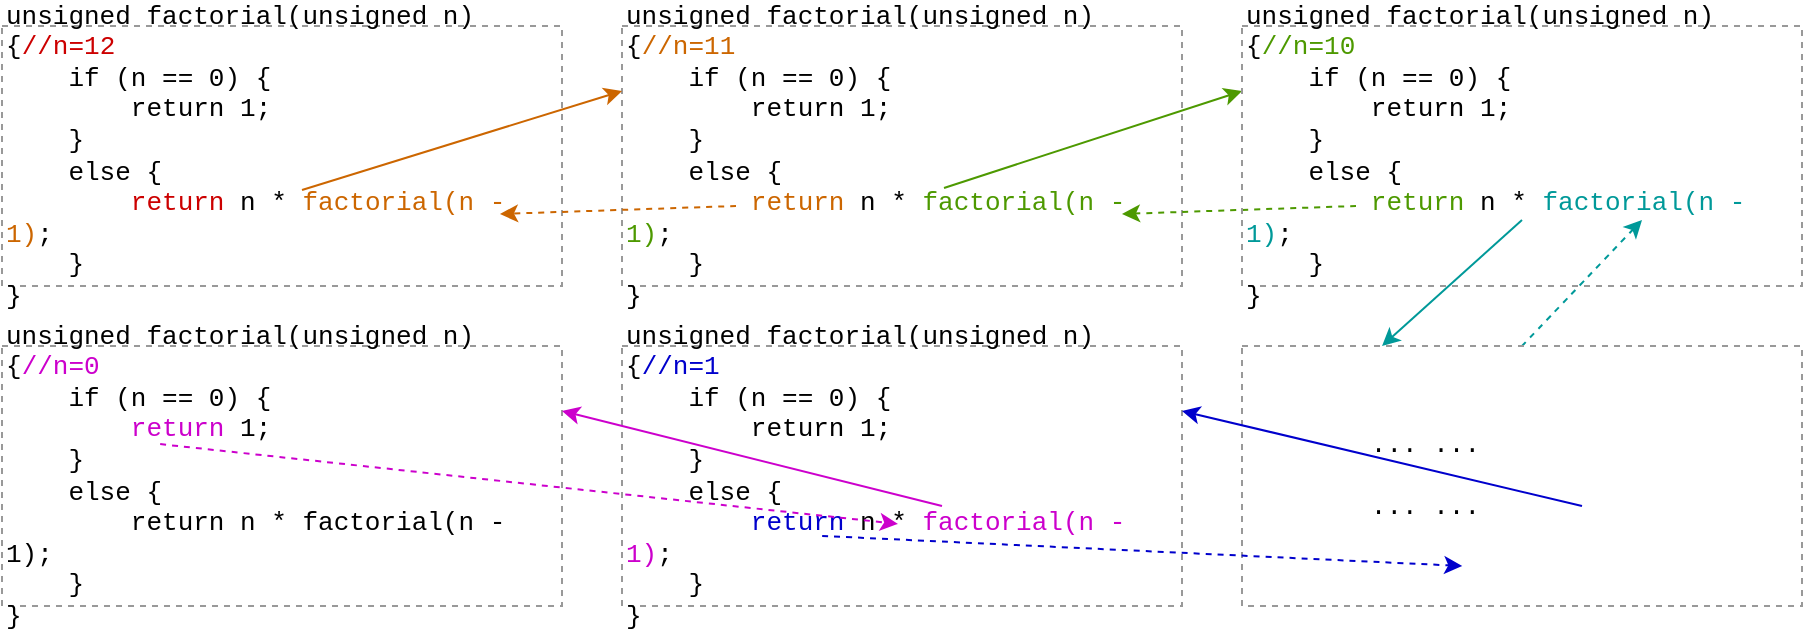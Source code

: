 <mxfile version="22.1.16" type="device">
  <diagram name="Page-1" id="gUvG4r4jfSp6b_kdzFB5">
    <mxGraphModel dx="558" dy="383" grid="1" gridSize="10" guides="1" tooltips="1" connect="1" arrows="1" fold="1" page="1" pageScale="1" pageWidth="850" pageHeight="1100" math="0" shadow="0">
      <root>
        <mxCell id="0" />
        <mxCell id="1" parent="0" />
        <mxCell id="ER6fGadgTy1CO4UheATH-6" value="&lt;div style=&quot;border-color: var(--border-color); font-family: Consolas, &amp;quot;Courier New&amp;quot;, monospace; font-size: 13px;&quot;&gt;unsigned factorial(unsigned n) {&lt;font color=&quot;#cc6600&quot;&gt;//n=11&lt;/font&gt;&lt;/div&gt;&lt;div style=&quot;border-color: var(--border-color); font-family: Consolas, &amp;quot;Courier New&amp;quot;, monospace; font-size: 13px;&quot;&gt;&amp;nbsp; &amp;nbsp; if (n == 0) {&lt;/div&gt;&lt;div style=&quot;border-color: var(--border-color); font-family: Consolas, &amp;quot;Courier New&amp;quot;, monospace; font-size: 13px;&quot;&gt;&amp;nbsp; &amp;nbsp; &amp;nbsp; &amp;nbsp; return 1;&lt;/div&gt;&lt;div style=&quot;border-color: var(--border-color); font-family: Consolas, &amp;quot;Courier New&amp;quot;, monospace; font-size: 13px;&quot;&gt;&amp;nbsp; &amp;nbsp; }&lt;/div&gt;&lt;div style=&quot;border-color: var(--border-color); font-family: Consolas, &amp;quot;Courier New&amp;quot;, monospace; font-size: 13px;&quot;&gt;&amp;nbsp; &amp;nbsp; else {&lt;/div&gt;&lt;div style=&quot;border-color: var(--border-color); font-family: Consolas, &amp;quot;Courier New&amp;quot;, monospace; font-size: 13px;&quot;&gt;&amp;nbsp; &amp;nbsp; &amp;nbsp; &amp;nbsp; &lt;font color=&quot;#cc6600&quot;&gt;return&lt;/font&gt; n * &lt;font color=&quot;#4d9900&quot;&gt;factorial(n - 1)&lt;/font&gt;;&lt;/div&gt;&lt;div style=&quot;border-color: var(--border-color); font-family: Consolas, &amp;quot;Courier New&amp;quot;, monospace; font-size: 13px;&quot;&gt;&amp;nbsp; &amp;nbsp; }&lt;/div&gt;&lt;div style=&quot;border-color: var(--border-color); font-family: Consolas, &amp;quot;Courier New&amp;quot;, monospace; font-size: 13px;&quot;&gt;}&lt;/div&gt;" style="text;html=1;align=left;verticalAlign=middle;whiteSpace=wrap;rounded=0;strokeColor=#999999;strokeWidth=1;dashed=1;" parent="1" vertex="1">
          <mxGeometry x="310" width="280" height="130" as="geometry" />
        </mxCell>
        <mxCell id="ER6fGadgTy1CO4UheATH-7" value="" style="curved=1;endArrow=classic;html=1;rounded=0;entryX=0;entryY=0.25;entryDx=0;entryDy=0;strokeColor=#4D9900;" parent="1" target="ER6fGadgTy1CO4UheATH-9" edge="1">
          <mxGeometry width="50" height="50" relative="1" as="geometry">
            <mxPoint x="471" y="81" as="sourcePoint" />
            <mxPoint x="641" y="14.0" as="targetPoint" />
            <Array as="points" />
          </mxGeometry>
        </mxCell>
        <mxCell id="ER6fGadgTy1CO4UheATH-8" value="" style="curved=1;endArrow=classic;html=1;rounded=0;entryX=0;entryY=0;entryDx=0;entryDy=0;strokeColor=#4D9900;dashed=1;" parent="1" edge="1">
          <mxGeometry width="50" height="50" relative="1" as="geometry">
            <mxPoint x="677" y="90" as="sourcePoint" />
            <mxPoint x="560" y="94" as="targetPoint" />
            <Array as="points" />
          </mxGeometry>
        </mxCell>
        <mxCell id="ER6fGadgTy1CO4UheATH-1" value="&lt;div style=&quot;border-color: var(--border-color); font-family: Consolas, &amp;quot;Courier New&amp;quot;, monospace; font-size: 13px;&quot;&gt;unsigned factorial(unsigned n) {&lt;font style=&quot;&quot; color=&quot;#cc0000&quot;&gt;//n=12&lt;/font&gt;&lt;/div&gt;&lt;div style=&quot;border-color: var(--border-color); font-family: Consolas, &amp;quot;Courier New&amp;quot;, monospace; font-size: 13px;&quot;&gt;&amp;nbsp; &amp;nbsp; if (n == 0) {&lt;/div&gt;&lt;div style=&quot;border-color: var(--border-color); font-family: Consolas, &amp;quot;Courier New&amp;quot;, monospace; font-size: 13px;&quot;&gt;&amp;nbsp; &amp;nbsp; &amp;nbsp; &amp;nbsp; return 1;&lt;/div&gt;&lt;div style=&quot;border-color: var(--border-color); font-family: Consolas, &amp;quot;Courier New&amp;quot;, monospace; font-size: 13px;&quot;&gt;&amp;nbsp; &amp;nbsp; }&lt;/div&gt;&lt;div style=&quot;border-color: var(--border-color); font-family: Consolas, &amp;quot;Courier New&amp;quot;, monospace; font-size: 13px;&quot;&gt;&amp;nbsp; &amp;nbsp; else {&lt;/div&gt;&lt;div style=&quot;border-color: var(--border-color); font-family: Consolas, &amp;quot;Courier New&amp;quot;, monospace; font-size: 13px;&quot;&gt;&amp;nbsp; &amp;nbsp; &amp;nbsp; &amp;nbsp; &lt;font color=&quot;#cc0000&quot;&gt;return&lt;/font&gt; n * &lt;font color=&quot;#cc6600&quot;&gt;factorial(n - 1)&lt;/font&gt;;&lt;/div&gt;&lt;div style=&quot;border-color: var(--border-color); font-family: Consolas, &amp;quot;Courier New&amp;quot;, monospace; font-size: 13px;&quot;&gt;&amp;nbsp; &amp;nbsp; }&lt;/div&gt;&lt;div style=&quot;border-color: var(--border-color); font-family: Consolas, &amp;quot;Courier New&amp;quot;, monospace; font-size: 13px;&quot;&gt;}&lt;/div&gt;" style="text;html=1;align=left;verticalAlign=middle;whiteSpace=wrap;rounded=0;strokeColor=#999999;strokeWidth=1;dashed=1;" parent="1" vertex="1">
          <mxGeometry width="280" height="130" as="geometry" />
        </mxCell>
        <mxCell id="ER6fGadgTy1CO4UheATH-4" value="" style="curved=1;endArrow=classic;html=1;rounded=0;entryX=0;entryY=0.25;entryDx=0;entryDy=0;strokeColor=#CC6600;" parent="1" target="ER6fGadgTy1CO4UheATH-6" edge="1">
          <mxGeometry width="50" height="50" relative="1" as="geometry">
            <mxPoint x="150" y="82" as="sourcePoint" />
            <mxPoint x="320.0" y="15.0" as="targetPoint" />
            <Array as="points" />
          </mxGeometry>
        </mxCell>
        <mxCell id="ER6fGadgTy1CO4UheATH-5" value="" style="curved=1;endArrow=classic;html=1;rounded=0;entryX=0;entryY=0;entryDx=0;entryDy=0;strokeColor=#CC6600;dashed=1;" parent="1" edge="1">
          <mxGeometry width="50" height="50" relative="1" as="geometry">
            <mxPoint x="367" y="90" as="sourcePoint" />
            <mxPoint x="249" y="94" as="targetPoint" />
            <Array as="points" />
          </mxGeometry>
        </mxCell>
        <mxCell id="ER6fGadgTy1CO4UheATH-9" value="&lt;div style=&quot;border-color: var(--border-color); font-family: Consolas, &amp;quot;Courier New&amp;quot;, monospace; font-size: 13px;&quot;&gt;unsigned factorial(unsigned n) {&lt;font color=&quot;#4d9900&quot;&gt;//n=10&lt;/font&gt;&lt;/div&gt;&lt;div style=&quot;border-color: var(--border-color); font-family: Consolas, &amp;quot;Courier New&amp;quot;, monospace; font-size: 13px;&quot;&gt;&amp;nbsp; &amp;nbsp; if (n == 0) {&lt;/div&gt;&lt;div style=&quot;border-color: var(--border-color); font-family: Consolas, &amp;quot;Courier New&amp;quot;, monospace; font-size: 13px;&quot;&gt;&amp;nbsp; &amp;nbsp; &amp;nbsp; &amp;nbsp; return 1;&lt;/div&gt;&lt;div style=&quot;border-color: var(--border-color); font-family: Consolas, &amp;quot;Courier New&amp;quot;, monospace; font-size: 13px;&quot;&gt;&amp;nbsp; &amp;nbsp; }&lt;/div&gt;&lt;div style=&quot;border-color: var(--border-color); font-family: Consolas, &amp;quot;Courier New&amp;quot;, monospace; font-size: 13px;&quot;&gt;&amp;nbsp; &amp;nbsp; else {&lt;/div&gt;&lt;div style=&quot;border-color: var(--border-color); font-family: Consolas, &amp;quot;Courier New&amp;quot;, monospace; font-size: 13px;&quot;&gt;&amp;nbsp; &amp;nbsp; &amp;nbsp; &amp;nbsp; &lt;font color=&quot;#4d9900&quot;&gt;return&lt;/font&gt; n * &lt;font color=&quot;#009999&quot;&gt;factorial(n - 1)&lt;/font&gt;;&lt;/div&gt;&lt;div style=&quot;border-color: var(--border-color); font-family: Consolas, &amp;quot;Courier New&amp;quot;, monospace; font-size: 13px;&quot;&gt;&amp;nbsp; &amp;nbsp; }&lt;/div&gt;&lt;div style=&quot;border-color: var(--border-color); font-family: Consolas, &amp;quot;Courier New&amp;quot;, monospace; font-size: 13px;&quot;&gt;}&lt;/div&gt;" style="text;html=1;align=left;verticalAlign=middle;whiteSpace=wrap;rounded=0;strokeColor=#999999;strokeWidth=1;dashed=1;" parent="1" vertex="1">
          <mxGeometry x="620" width="280" height="130" as="geometry" />
        </mxCell>
        <mxCell id="ER6fGadgTy1CO4UheATH-10" value="" style="curved=1;endArrow=classic;html=1;rounded=0;entryX=0.25;entryY=0;entryDx=0;entryDy=0;strokeColor=#009999;" parent="1" target="ER6fGadgTy1CO4UheATH-12" edge="1">
          <mxGeometry width="50" height="50" relative="1" as="geometry">
            <mxPoint x="760" y="97" as="sourcePoint" />
            <mxPoint x="690" y="170" as="targetPoint" />
            <Array as="points" />
          </mxGeometry>
        </mxCell>
        <mxCell id="ER6fGadgTy1CO4UheATH-11" value="" style="curved=1;endArrow=classic;html=1;rounded=0;strokeColor=#009999;exitX=0.5;exitY=0;exitDx=0;exitDy=0;dashed=1;" parent="1" source="ER6fGadgTy1CO4UheATH-12" edge="1">
          <mxGeometry width="50" height="50" relative="1" as="geometry">
            <mxPoint x="778.118" y="170" as="sourcePoint" />
            <mxPoint x="820" y="97" as="targetPoint" />
            <Array as="points" />
          </mxGeometry>
        </mxCell>
        <mxCell id="ER6fGadgTy1CO4UheATH-12" value="&lt;div style=&quot;border-color: var(--border-color); font-family: Consolas, &amp;quot;Courier New&amp;quot;, monospace; font-size: 13px;&quot;&gt;&lt;span style=&quot;white-space: pre;&quot;&gt;&#x9;&lt;/span&gt;... ...&lt;/div&gt;&lt;div style=&quot;border-color: var(--border-color); font-family: Consolas, &amp;quot;Courier New&amp;quot;, monospace; font-size: 13px;&quot;&gt;&lt;br&gt;&lt;/div&gt;&lt;div style=&quot;border-color: var(--border-color); font-family: Consolas, &amp;quot;Courier New&amp;quot;, monospace; font-size: 13px;&quot;&gt;&lt;span style=&quot;white-space: pre;&quot;&gt;&#x9;&lt;/span&gt;... ...&lt;br&gt;&lt;/div&gt;" style="text;html=1;align=left;verticalAlign=middle;whiteSpace=wrap;rounded=0;strokeColor=#999999;strokeWidth=1;dashed=1;" parent="1" vertex="1">
          <mxGeometry x="620" y="160" width="280" height="130" as="geometry" />
        </mxCell>
        <mxCell id="ER6fGadgTy1CO4UheATH-14" value="&lt;div style=&quot;border-color: var(--border-color); font-family: Consolas, &amp;quot;Courier New&amp;quot;, monospace; font-size: 13px;&quot;&gt;unsigned factorial(unsigned n) {&lt;font color=&quot;#0000cc&quot;&gt;//n=1&lt;/font&gt;&lt;/div&gt;&lt;div style=&quot;border-color: var(--border-color); font-family: Consolas, &amp;quot;Courier New&amp;quot;, monospace; font-size: 13px;&quot;&gt;&amp;nbsp; &amp;nbsp; if (n == 0) {&lt;/div&gt;&lt;div style=&quot;border-color: var(--border-color); font-family: Consolas, &amp;quot;Courier New&amp;quot;, monospace; font-size: 13px;&quot;&gt;&amp;nbsp; &amp;nbsp; &amp;nbsp; &amp;nbsp; return 1;&lt;/div&gt;&lt;div style=&quot;border-color: var(--border-color); font-family: Consolas, &amp;quot;Courier New&amp;quot;, monospace; font-size: 13px;&quot;&gt;&amp;nbsp; &amp;nbsp; }&lt;/div&gt;&lt;div style=&quot;border-color: var(--border-color); font-family: Consolas, &amp;quot;Courier New&amp;quot;, monospace; font-size: 13px;&quot;&gt;&amp;nbsp; &amp;nbsp; else {&lt;/div&gt;&lt;div style=&quot;border-color: var(--border-color); font-family: Consolas, &amp;quot;Courier New&amp;quot;, monospace; font-size: 13px;&quot;&gt;&amp;nbsp; &amp;nbsp; &amp;nbsp; &amp;nbsp; &lt;font color=&quot;#0000cc&quot;&gt;return&lt;/font&gt; n * &lt;font color=&quot;#cc00cc&quot;&gt;factorial(n - 1)&lt;/font&gt;;&lt;/div&gt;&lt;div style=&quot;border-color: var(--border-color); font-family: Consolas, &amp;quot;Courier New&amp;quot;, monospace; font-size: 13px;&quot;&gt;&amp;nbsp; &amp;nbsp; }&lt;/div&gt;&lt;div style=&quot;border-color: var(--border-color); font-family: Consolas, &amp;quot;Courier New&amp;quot;, monospace; font-size: 13px;&quot;&gt;}&lt;/div&gt;" style="text;html=1;align=left;verticalAlign=middle;whiteSpace=wrap;rounded=0;strokeColor=#999999;strokeWidth=1;dashed=1;" parent="1" vertex="1">
          <mxGeometry x="310" y="160" width="280" height="130" as="geometry" />
        </mxCell>
        <mxCell id="ER6fGadgTy1CO4UheATH-15" value="&lt;div style=&quot;border-color: var(--border-color); font-family: Consolas, &amp;quot;Courier New&amp;quot;, monospace; font-size: 13px;&quot;&gt;unsigned factorial(unsigned n) {&lt;font color=&quot;#cc00cc&quot;&gt;//n=0&lt;/font&gt;&lt;/div&gt;&lt;div style=&quot;border-color: var(--border-color); font-family: Consolas, &amp;quot;Courier New&amp;quot;, monospace; font-size: 13px;&quot;&gt;&amp;nbsp; &amp;nbsp; if (n == 0) {&lt;/div&gt;&lt;div style=&quot;border-color: var(--border-color); font-family: Consolas, &amp;quot;Courier New&amp;quot;, monospace; font-size: 13px;&quot;&gt;&amp;nbsp; &amp;nbsp; &amp;nbsp; &amp;nbsp; &lt;font color=&quot;#cc00cc&quot;&gt;return&lt;/font&gt; 1;&lt;/div&gt;&lt;div style=&quot;border-color: var(--border-color); font-family: Consolas, &amp;quot;Courier New&amp;quot;, monospace; font-size: 13px;&quot;&gt;&amp;nbsp; &amp;nbsp; }&lt;/div&gt;&lt;div style=&quot;border-color: var(--border-color); font-family: Consolas, &amp;quot;Courier New&amp;quot;, monospace; font-size: 13px;&quot;&gt;&amp;nbsp; &amp;nbsp; else {&lt;/div&gt;&lt;div style=&quot;border-color: var(--border-color); font-family: Consolas, &amp;quot;Courier New&amp;quot;, monospace; font-size: 13px;&quot;&gt;&amp;nbsp; &amp;nbsp; &amp;nbsp; &amp;nbsp; return n * factorial(n - 1);&lt;/div&gt;&lt;div style=&quot;border-color: var(--border-color); font-family: Consolas, &amp;quot;Courier New&amp;quot;, monospace; font-size: 13px;&quot;&gt;&amp;nbsp; &amp;nbsp; }&lt;/div&gt;&lt;div style=&quot;border-color: var(--border-color); font-family: Consolas, &amp;quot;Courier New&amp;quot;, monospace; font-size: 13px;&quot;&gt;}&lt;/div&gt;" style="text;html=1;align=left;verticalAlign=middle;whiteSpace=wrap;rounded=0;strokeColor=#999999;strokeWidth=1;dashed=1;" parent="1" vertex="1">
          <mxGeometry y="160" width="280" height="130" as="geometry" />
        </mxCell>
        <mxCell id="ER6fGadgTy1CO4UheATH-17" value="" style="curved=1;endArrow=classic;html=1;rounded=0;strokeColor=#CC00CC;entryX=1;entryY=0.25;entryDx=0;entryDy=0;" parent="1" target="ER6fGadgTy1CO4UheATH-15" edge="1">
          <mxGeometry width="50" height="50" relative="1" as="geometry">
            <mxPoint x="470" y="240" as="sourcePoint" />
            <mxPoint x="217" y="173" as="targetPoint" />
            <Array as="points" />
          </mxGeometry>
        </mxCell>
        <mxCell id="ER6fGadgTy1CO4UheATH-18" value="" style="curved=1;endArrow=classic;html=1;rounded=0;strokeColor=#CC00CC;entryX=0.5;entryY=0.692;entryDx=0;entryDy=0;entryPerimeter=0;exitX=0.286;exitY=0.385;exitDx=0;exitDy=0;exitPerimeter=0;dashed=1;" parent="1" edge="1">
          <mxGeometry width="50" height="50" relative="1" as="geometry">
            <mxPoint x="79.08" y="209.05" as="sourcePoint" />
            <mxPoint x="448" y="248.96" as="targetPoint" />
            <Array as="points" />
          </mxGeometry>
        </mxCell>
        <mxCell id="ER6fGadgTy1CO4UheATH-19" value="" style="curved=1;endArrow=classic;html=1;rounded=0;strokeColor=#0000CC;entryX=1;entryY=0.25;entryDx=0;entryDy=0;" parent="1" target="ER6fGadgTy1CO4UheATH-14" edge="1">
          <mxGeometry width="50" height="50" relative="1" as="geometry">
            <mxPoint x="790" y="240" as="sourcePoint" />
            <mxPoint x="537" y="173" as="targetPoint" />
            <Array as="points" />
          </mxGeometry>
        </mxCell>
        <mxCell id="ER6fGadgTy1CO4UheATH-20" value="" style="curved=1;endArrow=classic;html=1;rounded=0;strokeColor=#0000CC;exitX=0.286;exitY=0.769;exitDx=0;exitDy=0;exitPerimeter=0;entryX=0.429;entryY=0.846;entryDx=0;entryDy=0;entryPerimeter=0;dashed=1;" parent="1" edge="1">
          <mxGeometry width="50" height="50" relative="1" as="geometry">
            <mxPoint x="410.08" y="254.97" as="sourcePoint" />
            <mxPoint x="730.12" y="269.98" as="targetPoint" />
            <Array as="points" />
          </mxGeometry>
        </mxCell>
      </root>
    </mxGraphModel>
  </diagram>
</mxfile>
